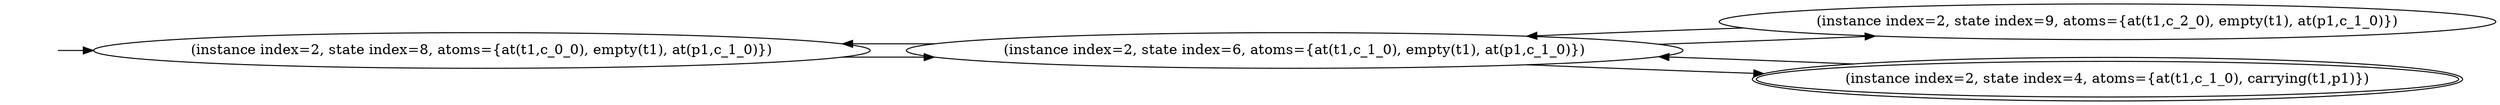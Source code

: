 digraph {
rankdir="LR"
s8[label="(instance index=2, state index=8, atoms={at(t1,c_0_0), empty(t1), at(p1,c_1_0)})"]
s9[label="(instance index=2, state index=9, atoms={at(t1,c_2_0), empty(t1), at(p1,c_1_0)})"]
s6[label="(instance index=2, state index=6, atoms={at(t1,c_1_0), empty(t1), at(p1,c_1_0)})"]
s4[peripheries=2,label="(instance index=2, state index=4, atoms={at(t1,c_1_0), carrying(t1,p1)})"]
Dangling [ label = "", style = invis ]
{ rank = same; Dangling }
Dangling -> s8
{ rank = same; s8}
{ rank = same; s6}
{ rank = same; s4}
{
s8->s6
s9->s6
}
{
s6->s8
s6->s9
s6->s4
}
{
s4->s6
}
}
